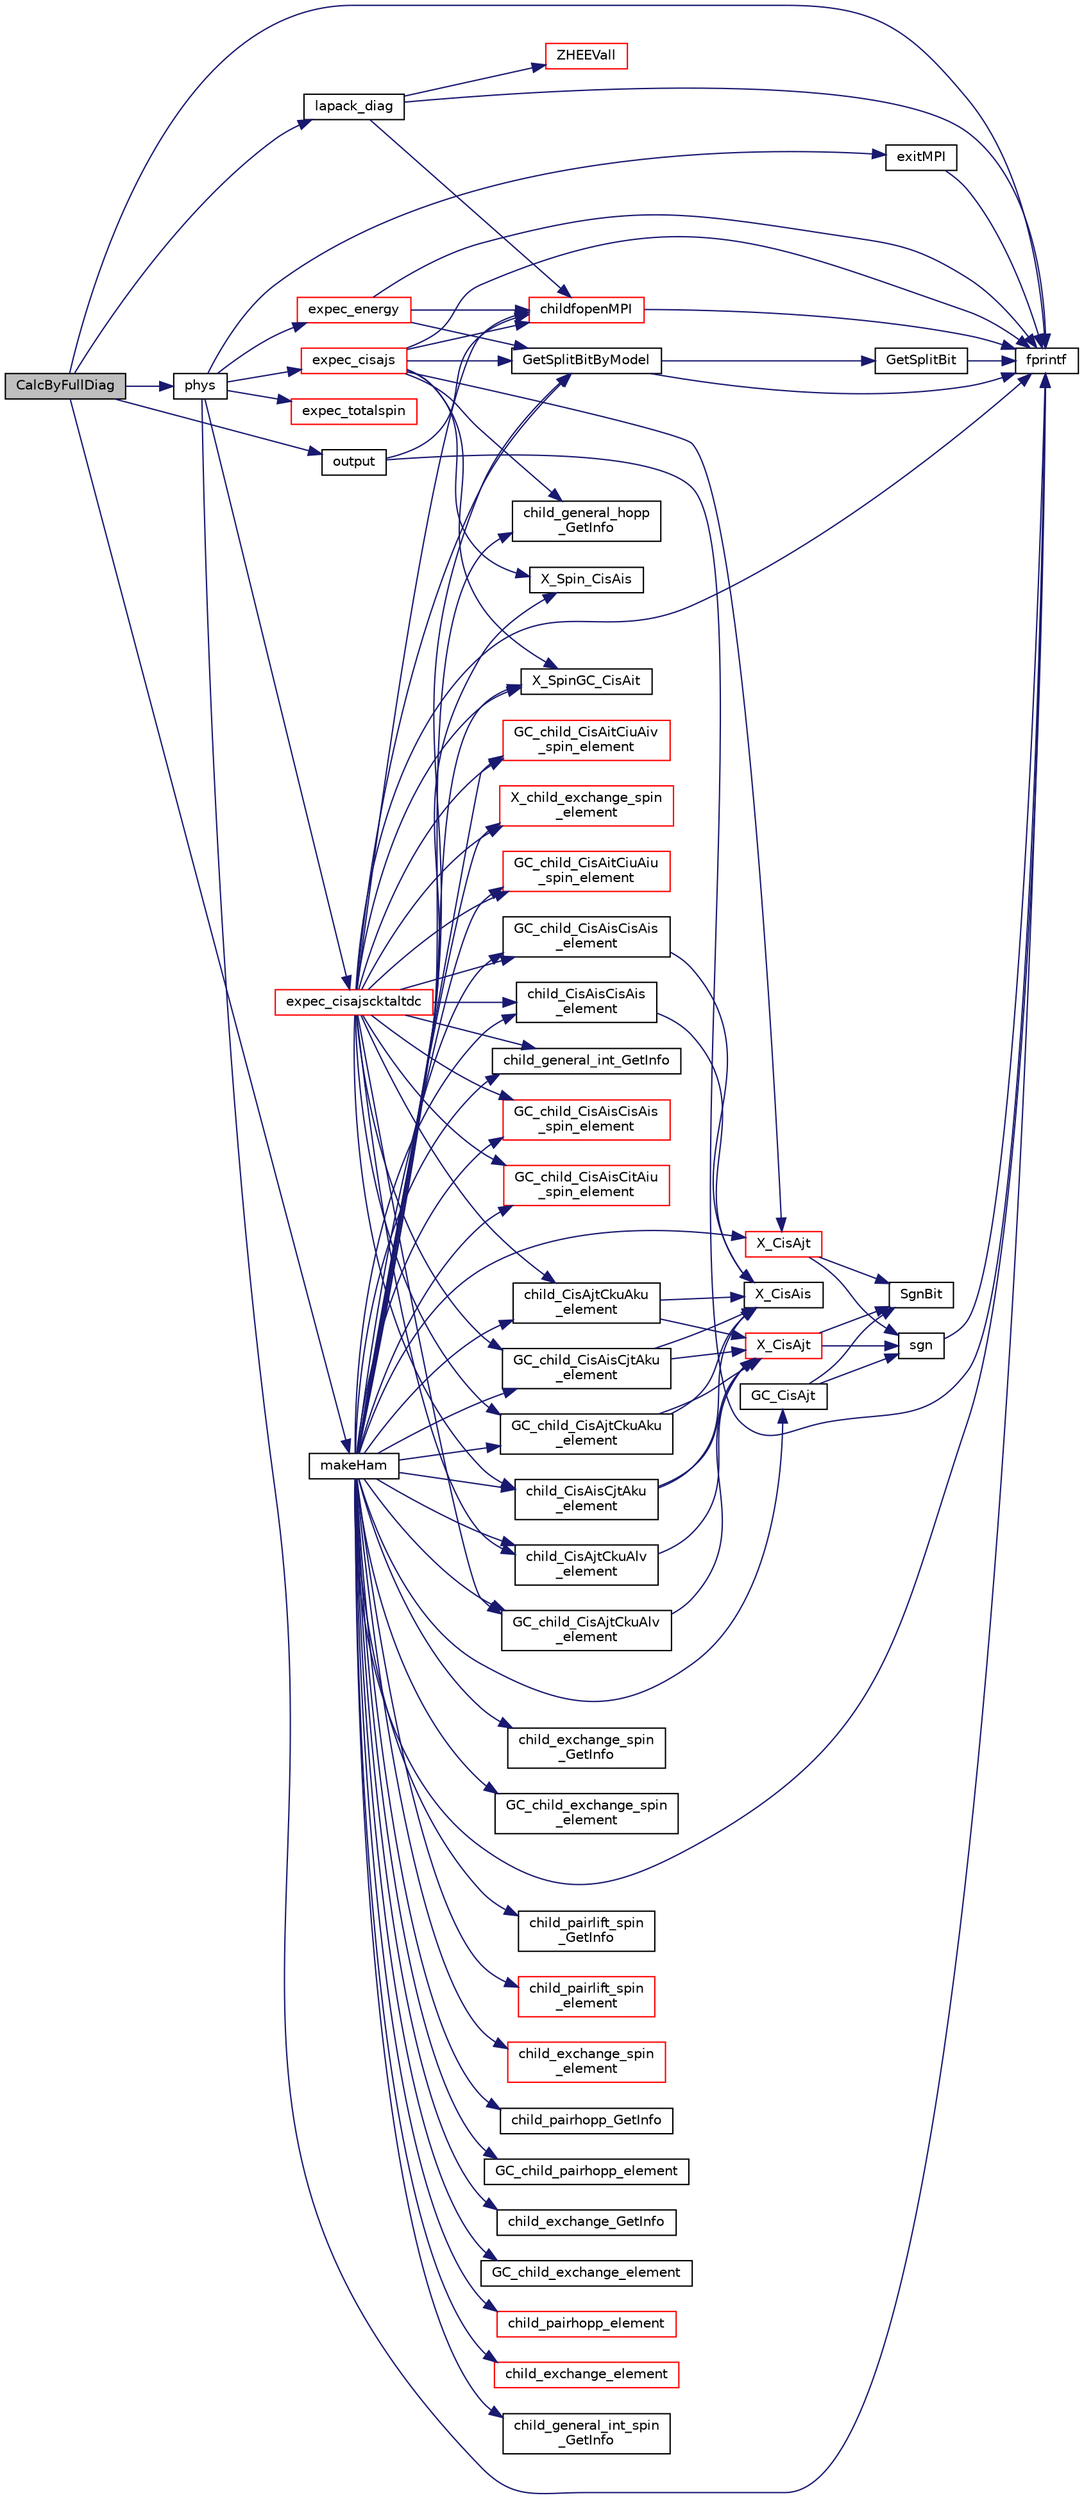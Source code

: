 digraph "CalcByFullDiag"
{
 // INTERACTIVE_SVG=YES
  edge [fontname="Helvetica",fontsize="10",labelfontname="Helvetica",labelfontsize="10"];
  node [fontname="Helvetica",fontsize="10",shape=record];
  rankdir="LR";
  Node1 [label="CalcByFullDiag",height=0.2,width=0.4,color="black", fillcolor="grey75", style="filled", fontcolor="black"];
  Node1 -> Node2 [color="midnightblue",fontsize="10",style="solid",fontname="Helvetica"];
  Node2 [label="fprintf",height=0.2,width=0.4,color="black", fillcolor="white", style="filled",URL="$xfreemem__large_8c.html#a5c1bb0da45eec945c4cc3233c7d8427e"];
  Node1 -> Node3 [color="midnightblue",fontsize="10",style="solid",fontname="Helvetica"];
  Node3 [label="makeHam",height=0.2,width=0.4,color="black", fillcolor="white", style="filled",URL="$make_ham_8h.html#a460d5b90ee970a19d8b66c2b30c8cb0b"];
  Node3 -> Node4 [color="midnightblue",fontsize="10",style="solid",fontname="Helvetica"];
  Node4 [label="GetSplitBitByModel",height=0.2,width=0.4,color="black", fillcolor="white", style="filled",URL="$bitcalc_8c.html#a78387adc1f4e171d3796235adfcbd87e"];
  Node4 -> Node2 [color="midnightblue",fontsize="10",style="solid",fontname="Helvetica"];
  Node4 -> Node5 [color="midnightblue",fontsize="10",style="solid",fontname="Helvetica"];
  Node5 [label="GetSplitBit",height=0.2,width=0.4,color="black", fillcolor="white", style="filled",URL="$bitcalc_8c.html#a8151401358ba31213a5bb228b9b57cfc"];
  Node5 -> Node2 [color="midnightblue",fontsize="10",style="solid",fontname="Helvetica"];
  Node3 -> Node6 [color="midnightblue",fontsize="10",style="solid",fontname="Helvetica"];
  Node6 [label="child_general_hopp\l_GetInfo",height=0.2,width=0.4,color="black", fillcolor="white", style="filled",URL="$mltply_8h.html#ad2c9c4176ec4f0f7d5087a890467a264"];
  Node3 -> Node7 [color="midnightblue",fontsize="10",style="solid",fontname="Helvetica"];
  Node7 [label="GC_CisAjt",height=0.2,width=0.4,color="black", fillcolor="white", style="filled",URL="$mltply_8h.html#a257628b6ed79f7a93d3d2a9a957bc936"];
  Node7 -> Node8 [color="midnightblue",fontsize="10",style="solid",fontname="Helvetica"];
  Node8 [label="sgn",height=0.2,width=0.4,color="black", fillcolor="white", style="filled",URL="$sgn_8h.html#a8a30f55fd2823810152933258e2f138d"];
  Node8 -> Node2 [color="midnightblue",fontsize="10",style="solid",fontname="Helvetica"];
  Node7 -> Node9 [color="midnightblue",fontsize="10",style="solid",fontname="Helvetica"];
  Node9 [label="SgnBit",height=0.2,width=0.4,color="black", fillcolor="white", style="filled",URL="$bitcalc_8c.html#a7217ccf6f49458f399f3266ba4bafffb"];
  Node3 -> Node10 [color="midnightblue",fontsize="10",style="solid",fontname="Helvetica"];
  Node10 [label="child_general_int_GetInfo",height=0.2,width=0.4,color="black", fillcolor="white", style="filled",URL="$mltply_8h.html#ad8750d6b426c68d0e931849d094b11ce"];
  Node3 -> Node11 [color="midnightblue",fontsize="10",style="solid",fontname="Helvetica"];
  Node11 [label="GC_child_CisAisCisAis\l_element",height=0.2,width=0.4,color="black", fillcolor="white", style="filled",URL="$mltply_8h.html#a6e5c6a3af522a385b4ee60f66efb2557"];
  Node11 -> Node12 [color="midnightblue",fontsize="10",style="solid",fontname="Helvetica"];
  Node12 [label="X_CisAis",height=0.2,width=0.4,color="black", fillcolor="white", style="filled",URL="$mltply_8c.html#aa81e90673aeb377803302428fe3c7b64"];
  Node3 -> Node13 [color="midnightblue",fontsize="10",style="solid",fontname="Helvetica"];
  Node13 [label="GC_child_CisAisCjtAku\l_element",height=0.2,width=0.4,color="black", fillcolor="white", style="filled",URL="$mltply_8h.html#a5a389f0d9543e02b5d2e19df0198bafc"];
  Node13 -> Node14 [color="midnightblue",fontsize="10",style="solid",fontname="Helvetica"];
  Node14 [label="X_CisAjt",height=0.2,width=0.4,color="red", fillcolor="white", style="filled",URL="$mltply_8c.html#a7a06ee438e6410e395f2d2142529bb34"];
  Node14 -> Node8 [color="midnightblue",fontsize="10",style="solid",fontname="Helvetica"];
  Node14 -> Node9 [color="midnightblue",fontsize="10",style="solid",fontname="Helvetica"];
  Node13 -> Node12 [color="midnightblue",fontsize="10",style="solid",fontname="Helvetica"];
  Node3 -> Node15 [color="midnightblue",fontsize="10",style="solid",fontname="Helvetica"];
  Node15 [label="GC_child_CisAjtCkuAku\l_element",height=0.2,width=0.4,color="black", fillcolor="white", style="filled",URL="$mltply_8h.html#ab7d585bf30bbcee8449b8c54d0bb128e"];
  Node15 -> Node12 [color="midnightblue",fontsize="10",style="solid",fontname="Helvetica"];
  Node15 -> Node14 [color="midnightblue",fontsize="10",style="solid",fontname="Helvetica"];
  Node3 -> Node16 [color="midnightblue",fontsize="10",style="solid",fontname="Helvetica"];
  Node16 [label="GC_child_CisAjtCkuAlv\l_element",height=0.2,width=0.4,color="black", fillcolor="white", style="filled",URL="$mltply_8h.html#a6d06655a28258eea84191579396219e1"];
  Node16 -> Node14 [color="midnightblue",fontsize="10",style="solid",fontname="Helvetica"];
  Node3 -> Node17 [color="midnightblue",fontsize="10",style="solid",fontname="Helvetica"];
  Node17 [label="child_pairhopp_GetInfo",height=0.2,width=0.4,color="black", fillcolor="white", style="filled",URL="$mltply_8h.html#ada83696e48d6a9496eca54980a2fd2a4"];
  Node3 -> Node18 [color="midnightblue",fontsize="10",style="solid",fontname="Helvetica"];
  Node18 [label="GC_child_pairhopp_element",height=0.2,width=0.4,color="black", fillcolor="white", style="filled",URL="$mltply_8h.html#a47af1fdf91258fccc366f8e96f600bfb"];
  Node3 -> Node19 [color="midnightblue",fontsize="10",style="solid",fontname="Helvetica"];
  Node19 [label="child_exchange_GetInfo",height=0.2,width=0.4,color="black", fillcolor="white", style="filled",URL="$mltply_8h.html#ace0e2c1c928c924f7efd3bf106c9122e"];
  Node3 -> Node20 [color="midnightblue",fontsize="10",style="solid",fontname="Helvetica"];
  Node20 [label="GC_child_exchange_element",height=0.2,width=0.4,color="black", fillcolor="white", style="filled",URL="$mltply_8h.html#a17e4b4cfa71b3d34cdc969cb22b79ba9"];
  Node3 -> Node2 [color="midnightblue",fontsize="10",style="solid",fontname="Helvetica"];
  Node3 -> Node21 [color="midnightblue",fontsize="10",style="solid",fontname="Helvetica"];
  Node21 [label="X_CisAjt",height=0.2,width=0.4,color="red", fillcolor="white", style="filled",URL="$mltply_8h.html#a7a06ee438e6410e395f2d2142529bb34"];
  Node21 -> Node8 [color="midnightblue",fontsize="10",style="solid",fontname="Helvetica"];
  Node21 -> Node9 [color="midnightblue",fontsize="10",style="solid",fontname="Helvetica"];
  Node3 -> Node22 [color="midnightblue",fontsize="10",style="solid",fontname="Helvetica"];
  Node22 [label="child_CisAisCisAis\l_element",height=0.2,width=0.4,color="black", fillcolor="white", style="filled",URL="$mltply_8h.html#a11e78b661246513350ad6ee2e3985d9f"];
  Node22 -> Node12 [color="midnightblue",fontsize="10",style="solid",fontname="Helvetica"];
  Node3 -> Node23 [color="midnightblue",fontsize="10",style="solid",fontname="Helvetica"];
  Node23 [label="child_CisAisCjtAku\l_element",height=0.2,width=0.4,color="black", fillcolor="white", style="filled",URL="$mltply_8h.html#a985bdb0d96a952fc6c447e12ea2b906a"];
  Node23 -> Node14 [color="midnightblue",fontsize="10",style="solid",fontname="Helvetica"];
  Node23 -> Node12 [color="midnightblue",fontsize="10",style="solid",fontname="Helvetica"];
  Node3 -> Node24 [color="midnightblue",fontsize="10",style="solid",fontname="Helvetica"];
  Node24 [label="child_CisAjtCkuAku\l_element",height=0.2,width=0.4,color="black", fillcolor="white", style="filled",URL="$mltply_8h.html#a8575bdd2f35cf049753b0617d2693edb"];
  Node24 -> Node12 [color="midnightblue",fontsize="10",style="solid",fontname="Helvetica"];
  Node24 -> Node14 [color="midnightblue",fontsize="10",style="solid",fontname="Helvetica"];
  Node3 -> Node25 [color="midnightblue",fontsize="10",style="solid",fontname="Helvetica"];
  Node25 [label="child_CisAjtCkuAlv\l_element",height=0.2,width=0.4,color="black", fillcolor="white", style="filled",URL="$mltply_8h.html#a2e64839292192a5851d4be60a4f3561a"];
  Node25 -> Node14 [color="midnightblue",fontsize="10",style="solid",fontname="Helvetica"];
  Node3 -> Node26 [color="midnightblue",fontsize="10",style="solid",fontname="Helvetica"];
  Node26 [label="child_pairhopp_element",height=0.2,width=0.4,color="red", fillcolor="white", style="filled",URL="$mltply_8h.html#a72af6200bdc7e6474def42f634cfff65"];
  Node3 -> Node27 [color="midnightblue",fontsize="10",style="solid",fontname="Helvetica"];
  Node27 [label="child_exchange_element",height=0.2,width=0.4,color="red", fillcolor="white", style="filled",URL="$mltply_8h.html#a54c462e324115ab5c298e497fa8fba74"];
  Node3 -> Node28 [color="midnightblue",fontsize="10",style="solid",fontname="Helvetica"];
  Node28 [label="X_Spin_CisAis",height=0.2,width=0.4,color="black", fillcolor="white", style="filled",URL="$mltply_8h.html#a93558eb8cb0c4df2ce01e0611b771f66"];
  Node3 -> Node29 [color="midnightblue",fontsize="10",style="solid",fontname="Helvetica"];
  Node29 [label="X_SpinGC_CisAit",height=0.2,width=0.4,color="black", fillcolor="white", style="filled",URL="$mltply_8h.html#a707ac2de8043df3be28fcf3c81c44362"];
  Node3 -> Node30 [color="midnightblue",fontsize="10",style="solid",fontname="Helvetica"];
  Node30 [label="child_general_int_spin\l_GetInfo",height=0.2,width=0.4,color="black", fillcolor="white", style="filled",URL="$mltply_8h.html#a4f2cb8d2efe39da7c0b1b6d975758c40"];
  Node3 -> Node31 [color="midnightblue",fontsize="10",style="solid",fontname="Helvetica"];
  Node31 [label="GC_child_CisAisCisAis\l_spin_element",height=0.2,width=0.4,color="red", fillcolor="white", style="filled",URL="$mltply_8h.html#aa25730bebedaef0567be1d1d3a2aa9f7"];
  Node3 -> Node32 [color="midnightblue",fontsize="10",style="solid",fontname="Helvetica"];
  Node32 [label="GC_child_CisAisCitAiu\l_spin_element",height=0.2,width=0.4,color="red", fillcolor="white", style="filled",URL="$mltply_8h.html#af675fc77ae3b652589d52ff3fa667b77"];
  Node3 -> Node33 [color="midnightblue",fontsize="10",style="solid",fontname="Helvetica"];
  Node33 [label="GC_child_CisAitCiuAiu\l_spin_element",height=0.2,width=0.4,color="red", fillcolor="white", style="filled",URL="$mltply_8h.html#a220085102d48735b8111fe704e5d5993"];
  Node3 -> Node34 [color="midnightblue",fontsize="10",style="solid",fontname="Helvetica"];
  Node34 [label="GC_child_CisAitCiuAiv\l_spin_element",height=0.2,width=0.4,color="red", fillcolor="white", style="filled",URL="$mltply_8h.html#a1b6c6239f632e04606cf340f024d2ed3"];
  Node3 -> Node35 [color="midnightblue",fontsize="10",style="solid",fontname="Helvetica"];
  Node35 [label="child_exchange_spin\l_GetInfo",height=0.2,width=0.4,color="black", fillcolor="white", style="filled",URL="$mltply_8h.html#a70512a3c407e79dd6c912a63f9afe4ae"];
  Node3 -> Node36 [color="midnightblue",fontsize="10",style="solid",fontname="Helvetica"];
  Node36 [label="GC_child_exchange_spin\l_element",height=0.2,width=0.4,color="black", fillcolor="white", style="filled",URL="$mltply_8h.html#a3a389097c7f00b48f89ad12bff352a61"];
  Node3 -> Node37 [color="midnightblue",fontsize="10",style="solid",fontname="Helvetica"];
  Node37 [label="child_pairlift_spin\l_GetInfo",height=0.2,width=0.4,color="black", fillcolor="white", style="filled",URL="$mltply_8h.html#a2ccdc49853b6d944a5274784015ff774"];
  Node3 -> Node38 [color="midnightblue",fontsize="10",style="solid",fontname="Helvetica"];
  Node38 [label="child_pairlift_spin\l_element",height=0.2,width=0.4,color="red", fillcolor="white", style="filled",URL="$mltply_8h.html#a1eb1279a95e116ee2de32bbdd6b23efb"];
  Node3 -> Node39 [color="midnightblue",fontsize="10",style="solid",fontname="Helvetica"];
  Node39 [label="X_child_exchange_spin\l_element",height=0.2,width=0.4,color="red", fillcolor="white", style="filled",URL="$mltply_8h.html#a40a1adaf57adca8173be6dbcf260aabf"];
  Node3 -> Node40 [color="midnightblue",fontsize="10",style="solid",fontname="Helvetica"];
  Node40 [label="child_exchange_spin\l_element",height=0.2,width=0.4,color="red", fillcolor="white", style="filled",URL="$mltply_8h.html#ac49bf59f1c574be383b76e2e315e902a"];
  Node1 -> Node41 [color="midnightblue",fontsize="10",style="solid",fontname="Helvetica"];
  Node41 [label="lapack_diag",height=0.2,width=0.4,color="black", fillcolor="white", style="filled",URL="$lapack__diag_8h.html#a21085cc1f3c40e6b673bf469e6584836"];
  Node41 -> Node42 [color="midnightblue",fontsize="10",style="solid",fontname="Helvetica"];
  Node42 [label="ZHEEVall",height=0.2,width=0.4,color="red", fillcolor="white", style="filled",URL="$matrixlapack_8c.html#a6591537834cf2a4f86271053cc54dd37"];
  Node41 -> Node43 [color="midnightblue",fontsize="10",style="solid",fontname="Helvetica"];
  Node43 [label="childfopenMPI",height=0.2,width=0.4,color="red", fillcolor="white", style="filled",URL="$_file_i_o_8c.html#a7d23a0790b28a52d128e0b93bc832cfb"];
  Node43 -> Node2 [color="midnightblue",fontsize="10",style="solid",fontname="Helvetica"];
  Node41 -> Node2 [color="midnightblue",fontsize="10",style="solid",fontname="Helvetica"];
  Node1 -> Node44 [color="midnightblue",fontsize="10",style="solid",fontname="Helvetica"];
  Node44 [label="phys",height=0.2,width=0.4,color="black", fillcolor="white", style="filled",URL="$phys_8h.html#a4784e37301cd2d9b525dd754f864f60f"];
  Node44 -> Node45 [color="midnightblue",fontsize="10",style="solid",fontname="Helvetica"];
  Node45 [label="expec_energy",height=0.2,width=0.4,color="red", fillcolor="white", style="filled",URL="$expec__energy_8c.html#a2e04b36916e47b5b605081d51151f0e4"];
  Node45 -> Node2 [color="midnightblue",fontsize="10",style="solid",fontname="Helvetica"];
  Node45 -> Node4 [color="midnightblue",fontsize="10",style="solid",fontname="Helvetica"];
  Node45 -> Node43 [color="midnightblue",fontsize="10",style="solid",fontname="Helvetica"];
  Node44 -> Node2 [color="midnightblue",fontsize="10",style="solid",fontname="Helvetica"];
  Node44 -> Node46 [color="midnightblue",fontsize="10",style="solid",fontname="Helvetica"];
  Node46 [label="exitMPI",height=0.2,width=0.4,color="black", fillcolor="white", style="filled",URL="$wrapper_m_p_i_8h.html#ae0504dbbe2857fc4f3c84ef0b7bc45ed"];
  Node46 -> Node2 [color="midnightblue",fontsize="10",style="solid",fontname="Helvetica"];
  Node44 -> Node47 [color="midnightblue",fontsize="10",style="solid",fontname="Helvetica"];
  Node47 [label="expec_cisajs",height=0.2,width=0.4,color="red", fillcolor="white", style="filled",URL="$expec__cisajs_8c.html#aaaa7c9da11d8ae60fe21f1d046358a6c"];
  Node47 -> Node4 [color="midnightblue",fontsize="10",style="solid",fontname="Helvetica"];
  Node47 -> Node2 [color="midnightblue",fontsize="10",style="solid",fontname="Helvetica"];
  Node47 -> Node43 [color="midnightblue",fontsize="10",style="solid",fontname="Helvetica"];
  Node47 -> Node6 [color="midnightblue",fontsize="10",style="solid",fontname="Helvetica"];
  Node47 -> Node21 [color="midnightblue",fontsize="10",style="solid",fontname="Helvetica"];
  Node47 -> Node28 [color="midnightblue",fontsize="10",style="solid",fontname="Helvetica"];
  Node47 -> Node29 [color="midnightblue",fontsize="10",style="solid",fontname="Helvetica"];
  Node44 -> Node48 [color="midnightblue",fontsize="10",style="solid",fontname="Helvetica"];
  Node48 [label="expec_cisajscktaltdc",height=0.2,width=0.4,color="red", fillcolor="white", style="filled",URL="$expec__cisajscktaltdc_8c.html#ab1e0307962ebf631818025cd262c4bd9"];
  Node48 -> Node4 [color="midnightblue",fontsize="10",style="solid",fontname="Helvetica"];
  Node48 -> Node2 [color="midnightblue",fontsize="10",style="solid",fontname="Helvetica"];
  Node48 -> Node43 [color="midnightblue",fontsize="10",style="solid",fontname="Helvetica"];
  Node48 -> Node10 [color="midnightblue",fontsize="10",style="solid",fontname="Helvetica"];
  Node48 -> Node11 [color="midnightblue",fontsize="10",style="solid",fontname="Helvetica"];
  Node48 -> Node13 [color="midnightblue",fontsize="10",style="solid",fontname="Helvetica"];
  Node48 -> Node15 [color="midnightblue",fontsize="10",style="solid",fontname="Helvetica"];
  Node48 -> Node16 [color="midnightblue",fontsize="10",style="solid",fontname="Helvetica"];
  Node48 -> Node22 [color="midnightblue",fontsize="10",style="solid",fontname="Helvetica"];
  Node48 -> Node23 [color="midnightblue",fontsize="10",style="solid",fontname="Helvetica"];
  Node48 -> Node24 [color="midnightblue",fontsize="10",style="solid",fontname="Helvetica"];
  Node48 -> Node25 [color="midnightblue",fontsize="10",style="solid",fontname="Helvetica"];
  Node48 -> Node39 [color="midnightblue",fontsize="10",style="solid",fontname="Helvetica"];
  Node48 -> Node31 [color="midnightblue",fontsize="10",style="solid",fontname="Helvetica"];
  Node48 -> Node32 [color="midnightblue",fontsize="10",style="solid",fontname="Helvetica"];
  Node48 -> Node33 [color="midnightblue",fontsize="10",style="solid",fontname="Helvetica"];
  Node48 -> Node34 [color="midnightblue",fontsize="10",style="solid",fontname="Helvetica"];
  Node48 -> Node29 [color="midnightblue",fontsize="10",style="solid",fontname="Helvetica"];
  Node44 -> Node49 [color="midnightblue",fontsize="10",style="solid",fontname="Helvetica"];
  Node49 [label="expec_totalspin",height=0.2,width=0.4,color="red", fillcolor="white", style="filled",URL="$expec__totalspin_8c.html#a4af6190ae7485ad402811e3f261a3944"];
  Node1 -> Node50 [color="midnightblue",fontsize="10",style="solid",fontname="Helvetica"];
  Node50 [label="output",height=0.2,width=0.4,color="black", fillcolor="white", style="filled",URL="$output_8h.html#ac374eec41d2f3fc839286a068a4d4d90"];
  Node50 -> Node43 [color="midnightblue",fontsize="10",style="solid",fontname="Helvetica"];
  Node50 -> Node2 [color="midnightblue",fontsize="10",style="solid",fontname="Helvetica"];
}
